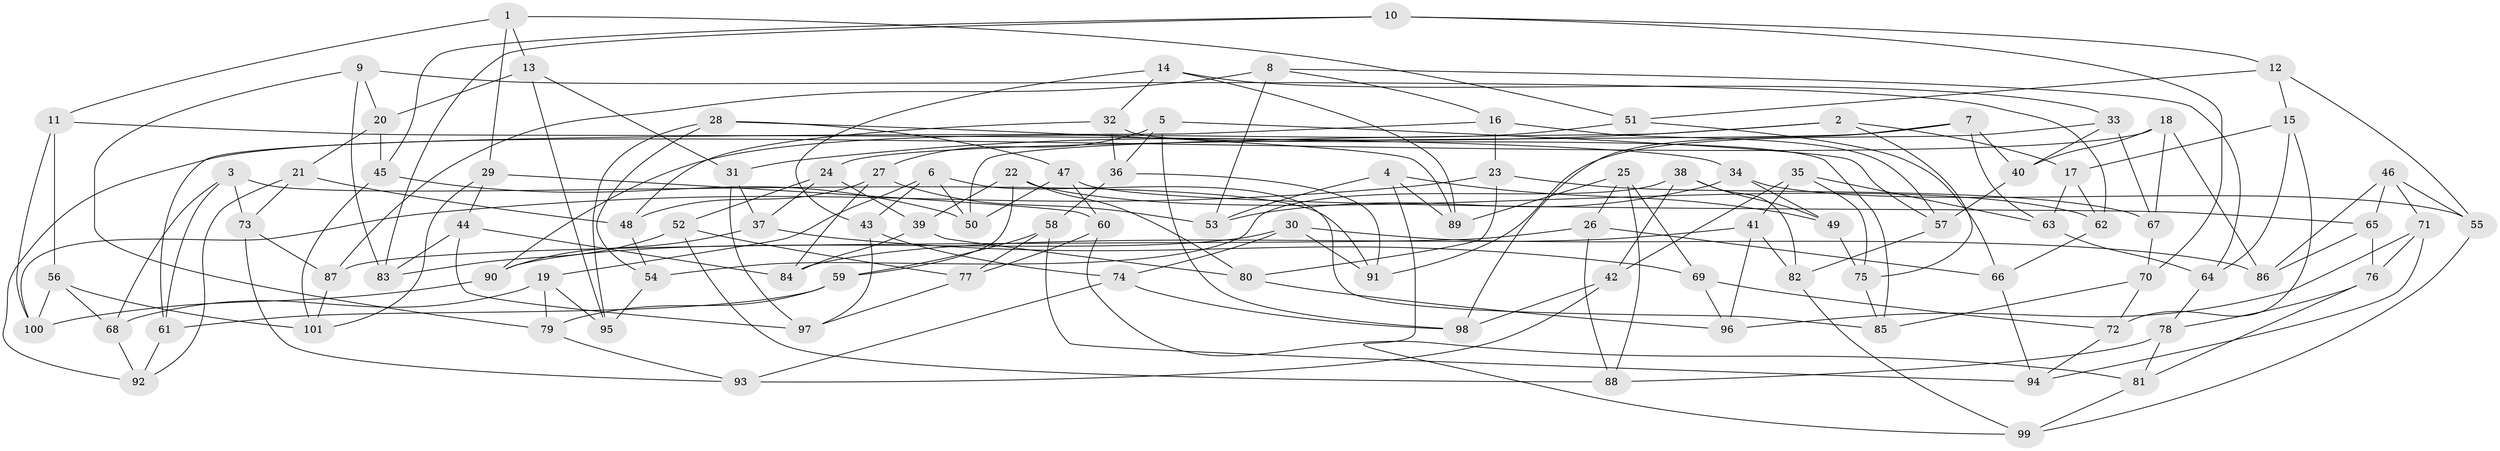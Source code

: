 // coarse degree distribution, {6: 0.6065573770491803, 5: 0.04918032786885246, 4: 0.32786885245901637, 3: 0.01639344262295082}
// Generated by graph-tools (version 1.1) at 2025/24/03/03/25 07:24:23]
// undirected, 101 vertices, 202 edges
graph export_dot {
graph [start="1"]
  node [color=gray90,style=filled];
  1;
  2;
  3;
  4;
  5;
  6;
  7;
  8;
  9;
  10;
  11;
  12;
  13;
  14;
  15;
  16;
  17;
  18;
  19;
  20;
  21;
  22;
  23;
  24;
  25;
  26;
  27;
  28;
  29;
  30;
  31;
  32;
  33;
  34;
  35;
  36;
  37;
  38;
  39;
  40;
  41;
  42;
  43;
  44;
  45;
  46;
  47;
  48;
  49;
  50;
  51;
  52;
  53;
  54;
  55;
  56;
  57;
  58;
  59;
  60;
  61;
  62;
  63;
  64;
  65;
  66;
  67;
  68;
  69;
  70;
  71;
  72;
  73;
  74;
  75;
  76;
  77;
  78;
  79;
  80;
  81;
  82;
  83;
  84;
  85;
  86;
  87;
  88;
  89;
  90;
  91;
  92;
  93;
  94;
  95;
  96;
  97;
  98;
  99;
  100;
  101;
  1 -- 13;
  1 -- 29;
  1 -- 11;
  1 -- 51;
  2 -- 31;
  2 -- 75;
  2 -- 17;
  2 -- 50;
  3 -- 73;
  3 -- 61;
  3 -- 91;
  3 -- 68;
  4 -- 99;
  4 -- 49;
  4 -- 89;
  4 -- 53;
  5 -- 36;
  5 -- 57;
  5 -- 27;
  5 -- 98;
  6 -- 43;
  6 -- 85;
  6 -- 50;
  6 -- 19;
  7 -- 24;
  7 -- 40;
  7 -- 98;
  7 -- 63;
  8 -- 16;
  8 -- 64;
  8 -- 87;
  8 -- 53;
  9 -- 20;
  9 -- 83;
  9 -- 79;
  9 -- 62;
  10 -- 12;
  10 -- 45;
  10 -- 70;
  10 -- 83;
  11 -- 56;
  11 -- 100;
  11 -- 34;
  12 -- 15;
  12 -- 51;
  12 -- 55;
  13 -- 95;
  13 -- 20;
  13 -- 31;
  14 -- 33;
  14 -- 43;
  14 -- 89;
  14 -- 32;
  15 -- 64;
  15 -- 72;
  15 -- 17;
  16 -- 61;
  16 -- 57;
  16 -- 23;
  17 -- 62;
  17 -- 63;
  18 -- 40;
  18 -- 67;
  18 -- 92;
  18 -- 86;
  19 -- 95;
  19 -- 68;
  19 -- 79;
  20 -- 45;
  20 -- 21;
  21 -- 92;
  21 -- 48;
  21 -- 73;
  22 -- 59;
  22 -- 80;
  22 -- 62;
  22 -- 39;
  23 -- 67;
  23 -- 80;
  23 -- 100;
  24 -- 37;
  24 -- 52;
  24 -- 39;
  25 -- 88;
  25 -- 69;
  25 -- 89;
  25 -- 26;
  26 -- 88;
  26 -- 66;
  26 -- 87;
  27 -- 84;
  27 -- 53;
  27 -- 48;
  28 -- 95;
  28 -- 54;
  28 -- 89;
  28 -- 47;
  29 -- 60;
  29 -- 44;
  29 -- 101;
  30 -- 91;
  30 -- 90;
  30 -- 74;
  30 -- 86;
  31 -- 37;
  31 -- 97;
  32 -- 36;
  32 -- 85;
  32 -- 48;
  33 -- 40;
  33 -- 91;
  33 -- 67;
  34 -- 49;
  34 -- 55;
  34 -- 53;
  35 -- 75;
  35 -- 42;
  35 -- 63;
  35 -- 41;
  36 -- 58;
  36 -- 91;
  37 -- 69;
  37 -- 90;
  38 -- 49;
  38 -- 42;
  38 -- 82;
  38 -- 54;
  39 -- 80;
  39 -- 84;
  40 -- 57;
  41 -- 84;
  41 -- 82;
  41 -- 96;
  42 -- 93;
  42 -- 98;
  43 -- 74;
  43 -- 97;
  44 -- 97;
  44 -- 83;
  44 -- 84;
  45 -- 50;
  45 -- 101;
  46 -- 86;
  46 -- 71;
  46 -- 55;
  46 -- 65;
  47 -- 50;
  47 -- 65;
  47 -- 60;
  48 -- 54;
  49 -- 75;
  51 -- 90;
  51 -- 66;
  52 -- 83;
  52 -- 77;
  52 -- 88;
  54 -- 95;
  55 -- 99;
  56 -- 101;
  56 -- 68;
  56 -- 100;
  57 -- 82;
  58 -- 94;
  58 -- 59;
  58 -- 77;
  59 -- 79;
  59 -- 61;
  60 -- 77;
  60 -- 81;
  61 -- 92;
  62 -- 66;
  63 -- 64;
  64 -- 78;
  65 -- 76;
  65 -- 86;
  66 -- 94;
  67 -- 70;
  68 -- 92;
  69 -- 72;
  69 -- 96;
  70 -- 85;
  70 -- 72;
  71 -- 94;
  71 -- 96;
  71 -- 76;
  72 -- 94;
  73 -- 93;
  73 -- 87;
  74 -- 93;
  74 -- 98;
  75 -- 85;
  76 -- 78;
  76 -- 81;
  77 -- 97;
  78 -- 81;
  78 -- 88;
  79 -- 93;
  80 -- 96;
  81 -- 99;
  82 -- 99;
  87 -- 101;
  90 -- 100;
}
